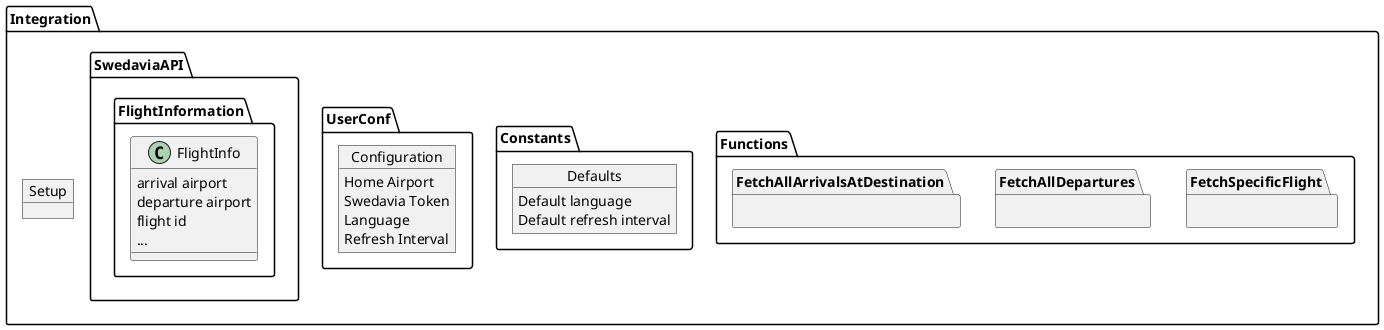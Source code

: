 @startuml

package Integration {

 object Setup{
}

 package Functions as FUNCTIONS {
  package FetchSpecificFlight{}
  package FetchAllDepartures{}
  package FetchAllArrivalsAtDestination{}
  }


 package Constants as CONST {
   object Defaults {
     Default language
     Default refresh interval
   }
 }


 package UserConf as CONF{
   object Configuration{
     Home Airport
     Swedavia Token
     Language
     Refresh Interval
   }
 }

 package SwedaviaAPI as SWEDAPI{

   package FlightInformation {
    class FlightInfo {
       arrival airport
       departure airport
       flight id
       ...
    }
   }

 }

}
